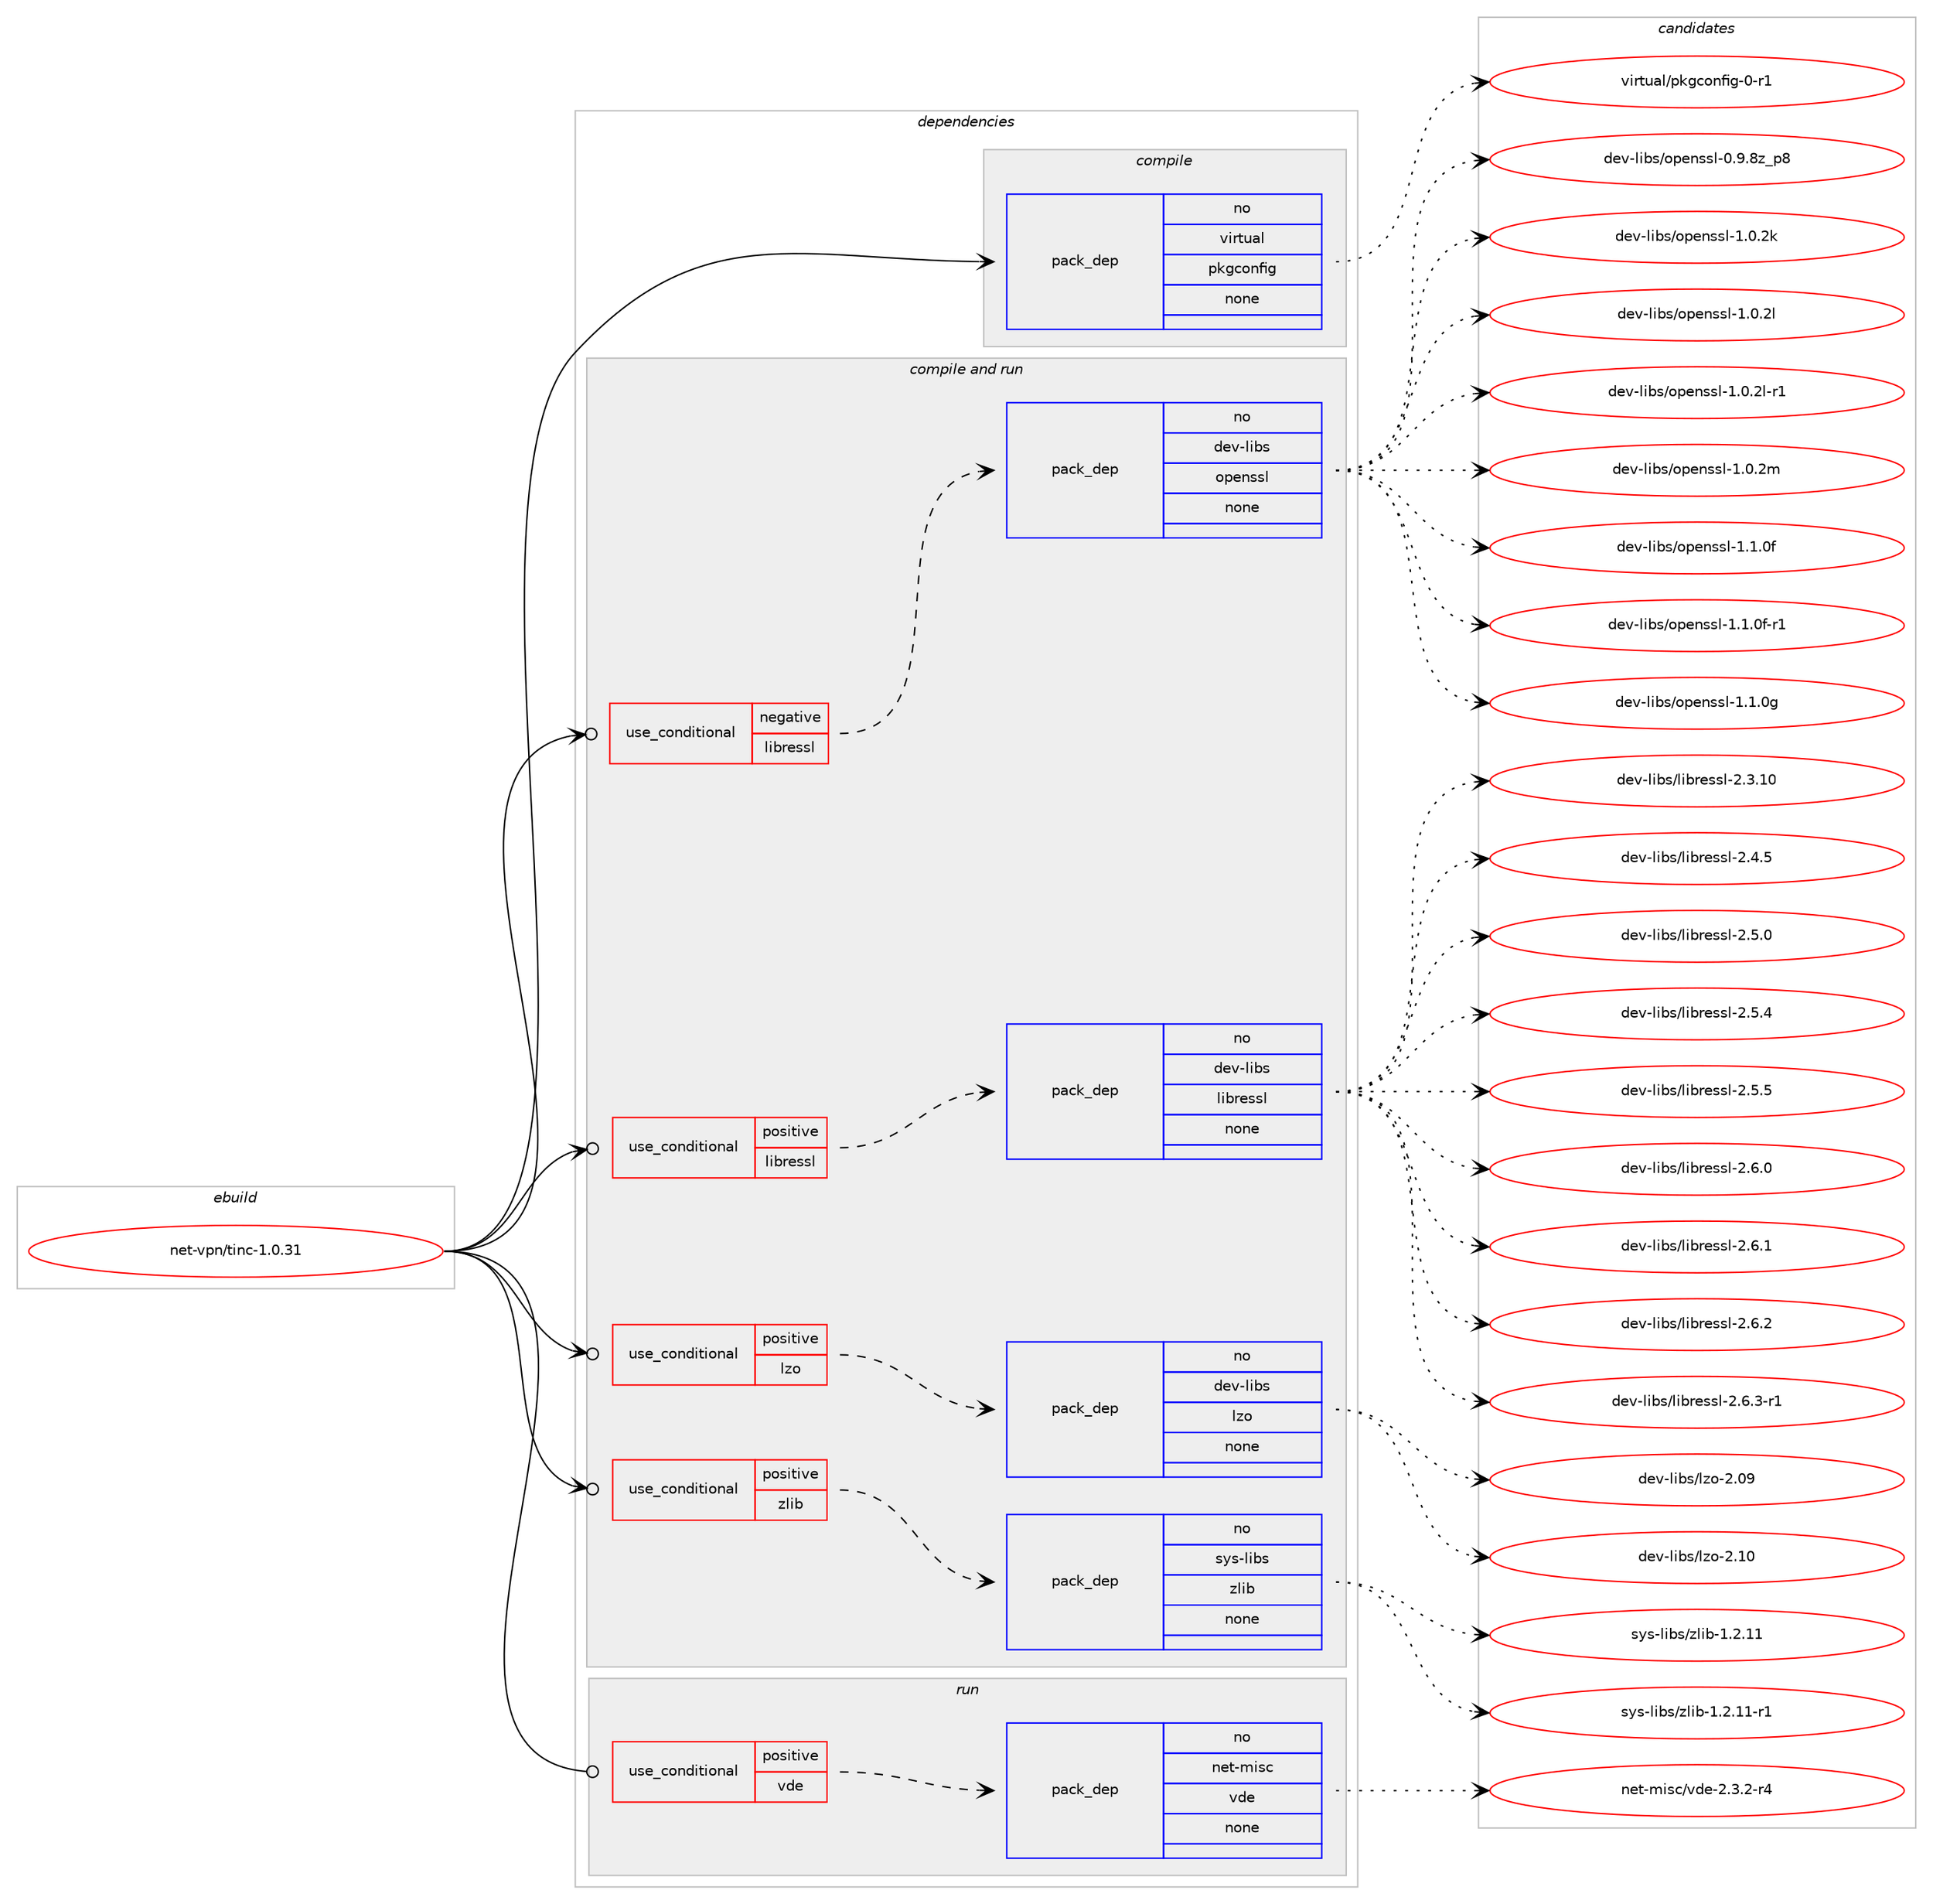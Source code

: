 digraph prolog {

# *************
# Graph options
# *************

newrank=true;
concentrate=true;
compound=true;
graph [rankdir=LR,fontname=Helvetica,fontsize=10,ranksep=1.5];#, ranksep=2.5, nodesep=0.2];
edge  [arrowhead=vee];
node  [fontname=Helvetica,fontsize=10];

# **********
# The ebuild
# **********

subgraph cluster_leftcol {
color=gray;
rank=same;
label=<<i>ebuild</i>>;
id [label="net-vpn/tinc-1.0.31", color=red, width=4, href="../net-vpn/tinc-1.0.31.svg"];
}

# ****************
# The dependencies
# ****************

subgraph cluster_midcol {
color=gray;
label=<<i>dependencies</i>>;
subgraph cluster_compile {
fillcolor="#eeeeee";
style=filled;
label=<<i>compile</i>>;
subgraph pack322522 {
dependency438509 [label=<<TABLE BORDER="0" CELLBORDER="1" CELLSPACING="0" CELLPADDING="4" WIDTH="220"><TR><TD ROWSPAN="6" CELLPADDING="30">pack_dep</TD></TR><TR><TD WIDTH="110">no</TD></TR><TR><TD>virtual</TD></TR><TR><TD>pkgconfig</TD></TR><TR><TD>none</TD></TR><TR><TD></TD></TR></TABLE>>, shape=none, color=blue];
}
id:e -> dependency438509:w [weight=20,style="solid",arrowhead="vee"];
}
subgraph cluster_compileandrun {
fillcolor="#eeeeee";
style=filled;
label=<<i>compile and run</i>>;
subgraph cond108380 {
dependency438510 [label=<<TABLE BORDER="0" CELLBORDER="1" CELLSPACING="0" CELLPADDING="4"><TR><TD ROWSPAN="3" CELLPADDING="10">use_conditional</TD></TR><TR><TD>negative</TD></TR><TR><TD>libressl</TD></TR></TABLE>>, shape=none, color=red];
subgraph pack322523 {
dependency438511 [label=<<TABLE BORDER="0" CELLBORDER="1" CELLSPACING="0" CELLPADDING="4" WIDTH="220"><TR><TD ROWSPAN="6" CELLPADDING="30">pack_dep</TD></TR><TR><TD WIDTH="110">no</TD></TR><TR><TD>dev-libs</TD></TR><TR><TD>openssl</TD></TR><TR><TD>none</TD></TR><TR><TD></TD></TR></TABLE>>, shape=none, color=blue];
}
dependency438510:e -> dependency438511:w [weight=20,style="dashed",arrowhead="vee"];
}
id:e -> dependency438510:w [weight=20,style="solid",arrowhead="odotvee"];
subgraph cond108381 {
dependency438512 [label=<<TABLE BORDER="0" CELLBORDER="1" CELLSPACING="0" CELLPADDING="4"><TR><TD ROWSPAN="3" CELLPADDING="10">use_conditional</TD></TR><TR><TD>positive</TD></TR><TR><TD>libressl</TD></TR></TABLE>>, shape=none, color=red];
subgraph pack322524 {
dependency438513 [label=<<TABLE BORDER="0" CELLBORDER="1" CELLSPACING="0" CELLPADDING="4" WIDTH="220"><TR><TD ROWSPAN="6" CELLPADDING="30">pack_dep</TD></TR><TR><TD WIDTH="110">no</TD></TR><TR><TD>dev-libs</TD></TR><TR><TD>libressl</TD></TR><TR><TD>none</TD></TR><TR><TD></TD></TR></TABLE>>, shape=none, color=blue];
}
dependency438512:e -> dependency438513:w [weight=20,style="dashed",arrowhead="vee"];
}
id:e -> dependency438512:w [weight=20,style="solid",arrowhead="odotvee"];
subgraph cond108382 {
dependency438514 [label=<<TABLE BORDER="0" CELLBORDER="1" CELLSPACING="0" CELLPADDING="4"><TR><TD ROWSPAN="3" CELLPADDING="10">use_conditional</TD></TR><TR><TD>positive</TD></TR><TR><TD>lzo</TD></TR></TABLE>>, shape=none, color=red];
subgraph pack322525 {
dependency438515 [label=<<TABLE BORDER="0" CELLBORDER="1" CELLSPACING="0" CELLPADDING="4" WIDTH="220"><TR><TD ROWSPAN="6" CELLPADDING="30">pack_dep</TD></TR><TR><TD WIDTH="110">no</TD></TR><TR><TD>dev-libs</TD></TR><TR><TD>lzo</TD></TR><TR><TD>none</TD></TR><TR><TD></TD></TR></TABLE>>, shape=none, color=blue];
}
dependency438514:e -> dependency438515:w [weight=20,style="dashed",arrowhead="vee"];
}
id:e -> dependency438514:w [weight=20,style="solid",arrowhead="odotvee"];
subgraph cond108383 {
dependency438516 [label=<<TABLE BORDER="0" CELLBORDER="1" CELLSPACING="0" CELLPADDING="4"><TR><TD ROWSPAN="3" CELLPADDING="10">use_conditional</TD></TR><TR><TD>positive</TD></TR><TR><TD>zlib</TD></TR></TABLE>>, shape=none, color=red];
subgraph pack322526 {
dependency438517 [label=<<TABLE BORDER="0" CELLBORDER="1" CELLSPACING="0" CELLPADDING="4" WIDTH="220"><TR><TD ROWSPAN="6" CELLPADDING="30">pack_dep</TD></TR><TR><TD WIDTH="110">no</TD></TR><TR><TD>sys-libs</TD></TR><TR><TD>zlib</TD></TR><TR><TD>none</TD></TR><TR><TD></TD></TR></TABLE>>, shape=none, color=blue];
}
dependency438516:e -> dependency438517:w [weight=20,style="dashed",arrowhead="vee"];
}
id:e -> dependency438516:w [weight=20,style="solid",arrowhead="odotvee"];
}
subgraph cluster_run {
fillcolor="#eeeeee";
style=filled;
label=<<i>run</i>>;
subgraph cond108384 {
dependency438518 [label=<<TABLE BORDER="0" CELLBORDER="1" CELLSPACING="0" CELLPADDING="4"><TR><TD ROWSPAN="3" CELLPADDING="10">use_conditional</TD></TR><TR><TD>positive</TD></TR><TR><TD>vde</TD></TR></TABLE>>, shape=none, color=red];
subgraph pack322527 {
dependency438519 [label=<<TABLE BORDER="0" CELLBORDER="1" CELLSPACING="0" CELLPADDING="4" WIDTH="220"><TR><TD ROWSPAN="6" CELLPADDING="30">pack_dep</TD></TR><TR><TD WIDTH="110">no</TD></TR><TR><TD>net-misc</TD></TR><TR><TD>vde</TD></TR><TR><TD>none</TD></TR><TR><TD></TD></TR></TABLE>>, shape=none, color=blue];
}
dependency438518:e -> dependency438519:w [weight=20,style="dashed",arrowhead="vee"];
}
id:e -> dependency438518:w [weight=20,style="solid",arrowhead="odot"];
}
}

# **************
# The candidates
# **************

subgraph cluster_choices {
rank=same;
color=gray;
label=<<i>candidates</i>>;

subgraph choice322522 {
color=black;
nodesep=1;
choice11810511411611797108471121071039911111010210510345484511449 [label="virtual/pkgconfig-0-r1", color=red, width=4,href="../virtual/pkgconfig-0-r1.svg"];
dependency438509:e -> choice11810511411611797108471121071039911111010210510345484511449:w [style=dotted,weight="100"];
}
subgraph choice322523 {
color=black;
nodesep=1;
choice1001011184510810598115471111121011101151151084548465746561229511256 [label="dev-libs/openssl-0.9.8z_p8", color=red, width=4,href="../dev-libs/openssl-0.9.8z_p8.svg"];
choice100101118451081059811547111112101110115115108454946484650107 [label="dev-libs/openssl-1.0.2k", color=red, width=4,href="../dev-libs/openssl-1.0.2k.svg"];
choice100101118451081059811547111112101110115115108454946484650108 [label="dev-libs/openssl-1.0.2l", color=red, width=4,href="../dev-libs/openssl-1.0.2l.svg"];
choice1001011184510810598115471111121011101151151084549464846501084511449 [label="dev-libs/openssl-1.0.2l-r1", color=red, width=4,href="../dev-libs/openssl-1.0.2l-r1.svg"];
choice100101118451081059811547111112101110115115108454946484650109 [label="dev-libs/openssl-1.0.2m", color=red, width=4,href="../dev-libs/openssl-1.0.2m.svg"];
choice100101118451081059811547111112101110115115108454946494648102 [label="dev-libs/openssl-1.1.0f", color=red, width=4,href="../dev-libs/openssl-1.1.0f.svg"];
choice1001011184510810598115471111121011101151151084549464946481024511449 [label="dev-libs/openssl-1.1.0f-r1", color=red, width=4,href="../dev-libs/openssl-1.1.0f-r1.svg"];
choice100101118451081059811547111112101110115115108454946494648103 [label="dev-libs/openssl-1.1.0g", color=red, width=4,href="../dev-libs/openssl-1.1.0g.svg"];
dependency438511:e -> choice1001011184510810598115471111121011101151151084548465746561229511256:w [style=dotted,weight="100"];
dependency438511:e -> choice100101118451081059811547111112101110115115108454946484650107:w [style=dotted,weight="100"];
dependency438511:e -> choice100101118451081059811547111112101110115115108454946484650108:w [style=dotted,weight="100"];
dependency438511:e -> choice1001011184510810598115471111121011101151151084549464846501084511449:w [style=dotted,weight="100"];
dependency438511:e -> choice100101118451081059811547111112101110115115108454946484650109:w [style=dotted,weight="100"];
dependency438511:e -> choice100101118451081059811547111112101110115115108454946494648102:w [style=dotted,weight="100"];
dependency438511:e -> choice1001011184510810598115471111121011101151151084549464946481024511449:w [style=dotted,weight="100"];
dependency438511:e -> choice100101118451081059811547111112101110115115108454946494648103:w [style=dotted,weight="100"];
}
subgraph choice322524 {
color=black;
nodesep=1;
choice1001011184510810598115471081059811410111511510845504651464948 [label="dev-libs/libressl-2.3.10", color=red, width=4,href="../dev-libs/libressl-2.3.10.svg"];
choice10010111845108105981154710810598114101115115108455046524653 [label="dev-libs/libressl-2.4.5", color=red, width=4,href="../dev-libs/libressl-2.4.5.svg"];
choice10010111845108105981154710810598114101115115108455046534648 [label="dev-libs/libressl-2.5.0", color=red, width=4,href="../dev-libs/libressl-2.5.0.svg"];
choice10010111845108105981154710810598114101115115108455046534652 [label="dev-libs/libressl-2.5.4", color=red, width=4,href="../dev-libs/libressl-2.5.4.svg"];
choice10010111845108105981154710810598114101115115108455046534653 [label="dev-libs/libressl-2.5.5", color=red, width=4,href="../dev-libs/libressl-2.5.5.svg"];
choice10010111845108105981154710810598114101115115108455046544648 [label="dev-libs/libressl-2.6.0", color=red, width=4,href="../dev-libs/libressl-2.6.0.svg"];
choice10010111845108105981154710810598114101115115108455046544649 [label="dev-libs/libressl-2.6.1", color=red, width=4,href="../dev-libs/libressl-2.6.1.svg"];
choice10010111845108105981154710810598114101115115108455046544650 [label="dev-libs/libressl-2.6.2", color=red, width=4,href="../dev-libs/libressl-2.6.2.svg"];
choice100101118451081059811547108105981141011151151084550465446514511449 [label="dev-libs/libressl-2.6.3-r1", color=red, width=4,href="../dev-libs/libressl-2.6.3-r1.svg"];
dependency438513:e -> choice1001011184510810598115471081059811410111511510845504651464948:w [style=dotted,weight="100"];
dependency438513:e -> choice10010111845108105981154710810598114101115115108455046524653:w [style=dotted,weight="100"];
dependency438513:e -> choice10010111845108105981154710810598114101115115108455046534648:w [style=dotted,weight="100"];
dependency438513:e -> choice10010111845108105981154710810598114101115115108455046534652:w [style=dotted,weight="100"];
dependency438513:e -> choice10010111845108105981154710810598114101115115108455046534653:w [style=dotted,weight="100"];
dependency438513:e -> choice10010111845108105981154710810598114101115115108455046544648:w [style=dotted,weight="100"];
dependency438513:e -> choice10010111845108105981154710810598114101115115108455046544649:w [style=dotted,weight="100"];
dependency438513:e -> choice10010111845108105981154710810598114101115115108455046544650:w [style=dotted,weight="100"];
dependency438513:e -> choice100101118451081059811547108105981141011151151084550465446514511449:w [style=dotted,weight="100"];
}
subgraph choice322525 {
color=black;
nodesep=1;
choice1001011184510810598115471081221114550464857 [label="dev-libs/lzo-2.09", color=red, width=4,href="../dev-libs/lzo-2.09.svg"];
choice1001011184510810598115471081221114550464948 [label="dev-libs/lzo-2.10", color=red, width=4,href="../dev-libs/lzo-2.10.svg"];
dependency438515:e -> choice1001011184510810598115471081221114550464857:w [style=dotted,weight="100"];
dependency438515:e -> choice1001011184510810598115471081221114550464948:w [style=dotted,weight="100"];
}
subgraph choice322526 {
color=black;
nodesep=1;
choice1151211154510810598115471221081059845494650464949 [label="sys-libs/zlib-1.2.11", color=red, width=4,href="../sys-libs/zlib-1.2.11.svg"];
choice11512111545108105981154712210810598454946504649494511449 [label="sys-libs/zlib-1.2.11-r1", color=red, width=4,href="../sys-libs/zlib-1.2.11-r1.svg"];
dependency438517:e -> choice1151211154510810598115471221081059845494650464949:w [style=dotted,weight="100"];
dependency438517:e -> choice11512111545108105981154712210810598454946504649494511449:w [style=dotted,weight="100"];
}
subgraph choice322527 {
color=black;
nodesep=1;
choice1101011164510910511599471181001014550465146504511452 [label="net-misc/vde-2.3.2-r4", color=red, width=4,href="../net-misc/vde-2.3.2-r4.svg"];
dependency438519:e -> choice1101011164510910511599471181001014550465146504511452:w [style=dotted,weight="100"];
}
}

}
